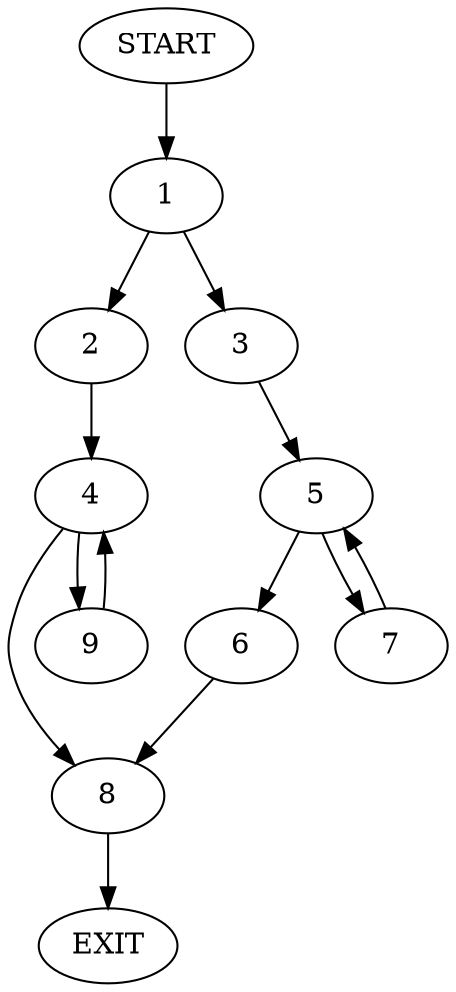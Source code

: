 digraph {
0 [label="START"]
10 [label="EXIT"]
0 -> 1
1 -> 2
1 -> 3
2 -> 4
3 -> 5
5 -> 6
5 -> 7
6 -> 8
7 -> 5
8 -> 10
4 -> 8
4 -> 9
9 -> 4
}
